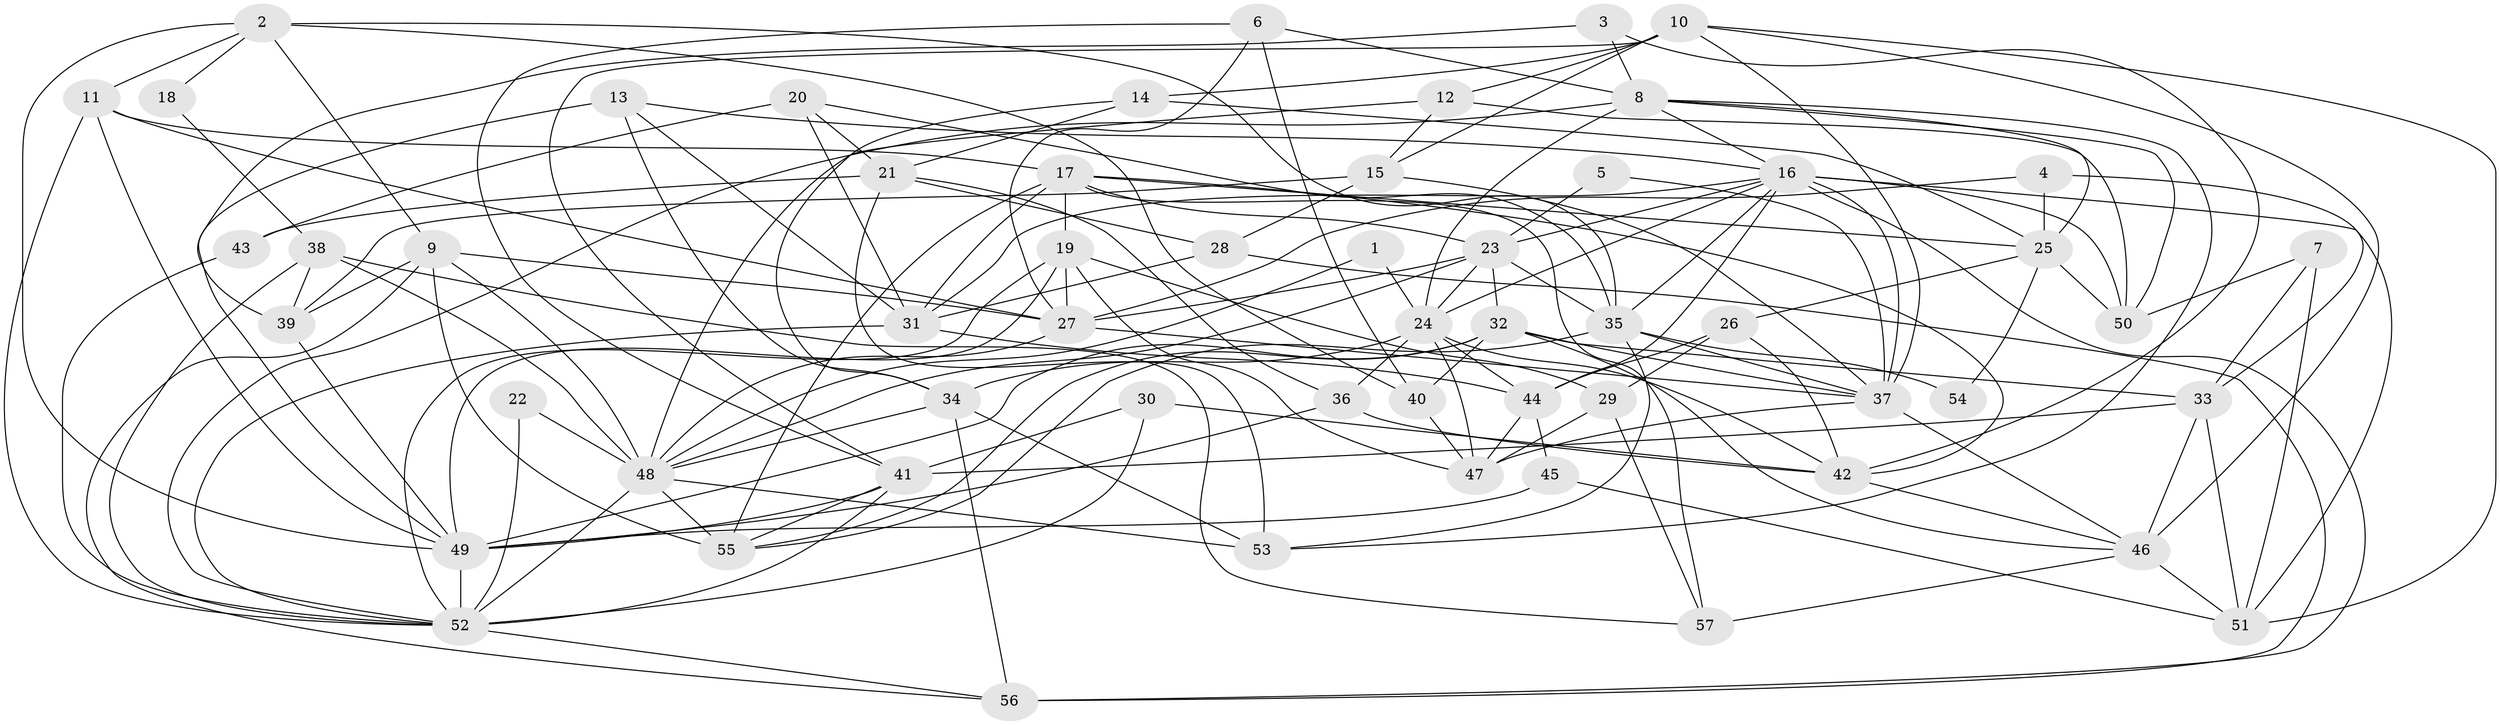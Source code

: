 // original degree distribution, {3: 0.22413793103448276, 2: 0.16379310344827586, 6: 0.13793103448275862, 5: 0.1724137931034483, 4: 0.27586206896551724, 10: 0.008620689655172414, 7: 0.017241379310344827}
// Generated by graph-tools (version 1.1) at 2025/50/03/09/25 03:50:09]
// undirected, 57 vertices, 159 edges
graph export_dot {
graph [start="1"]
  node [color=gray90,style=filled];
  1;
  2;
  3;
  4;
  5;
  6;
  7;
  8;
  9;
  10;
  11;
  12;
  13;
  14;
  15;
  16;
  17;
  18;
  19;
  20;
  21;
  22;
  23;
  24;
  25;
  26;
  27;
  28;
  29;
  30;
  31;
  32;
  33;
  34;
  35;
  36;
  37;
  38;
  39;
  40;
  41;
  42;
  43;
  44;
  45;
  46;
  47;
  48;
  49;
  50;
  51;
  52;
  53;
  54;
  55;
  56;
  57;
  1 -- 24 [weight=1.0];
  1 -- 48 [weight=1.0];
  2 -- 9 [weight=1.0];
  2 -- 11 [weight=1.0];
  2 -- 18 [weight=1.0];
  2 -- 35 [weight=1.0];
  2 -- 40 [weight=1.0];
  2 -- 49 [weight=1.0];
  3 -- 8 [weight=1.0];
  3 -- 39 [weight=1.0];
  3 -- 42 [weight=1.0];
  4 -- 25 [weight=1.0];
  4 -- 27 [weight=1.0];
  4 -- 33 [weight=1.0];
  5 -- 23 [weight=1.0];
  5 -- 37 [weight=1.0];
  6 -- 8 [weight=1.0];
  6 -- 27 [weight=1.0];
  6 -- 40 [weight=1.0];
  6 -- 41 [weight=1.0];
  7 -- 33 [weight=1.0];
  7 -- 50 [weight=1.0];
  7 -- 51 [weight=1.0];
  8 -- 16 [weight=1.0];
  8 -- 24 [weight=1.0];
  8 -- 25 [weight=1.0];
  8 -- 50 [weight=1.0];
  8 -- 52 [weight=1.0];
  8 -- 53 [weight=1.0];
  9 -- 27 [weight=1.0];
  9 -- 39 [weight=1.0];
  9 -- 48 [weight=1.0];
  9 -- 55 [weight=1.0];
  9 -- 56 [weight=1.0];
  10 -- 12 [weight=1.0];
  10 -- 14 [weight=1.0];
  10 -- 15 [weight=1.0];
  10 -- 37 [weight=1.0];
  10 -- 41 [weight=1.0];
  10 -- 46 [weight=1.0];
  10 -- 51 [weight=1.0];
  11 -- 17 [weight=1.0];
  11 -- 27 [weight=1.0];
  11 -- 49 [weight=1.0];
  11 -- 52 [weight=1.0];
  12 -- 15 [weight=1.0];
  12 -- 48 [weight=1.0];
  12 -- 50 [weight=1.0];
  13 -- 16 [weight=1.0];
  13 -- 31 [weight=1.0];
  13 -- 34 [weight=1.0];
  13 -- 49 [weight=1.0];
  14 -- 21 [weight=1.0];
  14 -- 25 [weight=1.0];
  14 -- 34 [weight=1.0];
  15 -- 28 [weight=1.0];
  15 -- 37 [weight=1.0];
  15 -- 39 [weight=1.0];
  16 -- 23 [weight=1.0];
  16 -- 24 [weight=1.0];
  16 -- 31 [weight=1.0];
  16 -- 35 [weight=1.0];
  16 -- 37 [weight=2.0];
  16 -- 44 [weight=2.0];
  16 -- 50 [weight=1.0];
  16 -- 51 [weight=1.0];
  16 -- 56 [weight=1.0];
  17 -- 19 [weight=1.0];
  17 -- 23 [weight=1.0];
  17 -- 25 [weight=1.0];
  17 -- 31 [weight=1.0];
  17 -- 42 [weight=1.0];
  17 -- 55 [weight=1.0];
  17 -- 57 [weight=1.0];
  18 -- 38 [weight=1.0];
  19 -- 27 [weight=1.0];
  19 -- 29 [weight=1.0];
  19 -- 47 [weight=1.0];
  19 -- 49 [weight=1.0];
  19 -- 52 [weight=1.0];
  20 -- 21 [weight=1.0];
  20 -- 31 [weight=1.0];
  20 -- 35 [weight=1.0];
  20 -- 43 [weight=1.0];
  21 -- 28 [weight=1.0];
  21 -- 36 [weight=1.0];
  21 -- 43 [weight=1.0];
  21 -- 53 [weight=1.0];
  22 -- 48 [weight=1.0];
  22 -- 52 [weight=2.0];
  23 -- 24 [weight=1.0];
  23 -- 27 [weight=1.0];
  23 -- 32 [weight=1.0];
  23 -- 35 [weight=1.0];
  23 -- 48 [weight=1.0];
  24 -- 34 [weight=1.0];
  24 -- 36 [weight=1.0];
  24 -- 42 [weight=1.0];
  24 -- 44 [weight=1.0];
  24 -- 47 [weight=1.0];
  25 -- 26 [weight=1.0];
  25 -- 50 [weight=1.0];
  25 -- 54 [weight=1.0];
  26 -- 29 [weight=1.0];
  26 -- 42 [weight=1.0];
  26 -- 44 [weight=1.0];
  27 -- 37 [weight=1.0];
  27 -- 48 [weight=1.0];
  28 -- 31 [weight=2.0];
  28 -- 56 [weight=1.0];
  29 -- 47 [weight=1.0];
  29 -- 57 [weight=1.0];
  30 -- 41 [weight=1.0];
  30 -- 42 [weight=1.0];
  30 -- 52 [weight=1.0];
  31 -- 44 [weight=1.0];
  31 -- 52 [weight=1.0];
  32 -- 33 [weight=1.0];
  32 -- 37 [weight=1.0];
  32 -- 40 [weight=1.0];
  32 -- 46 [weight=1.0];
  32 -- 49 [weight=1.0];
  32 -- 55 [weight=1.0];
  33 -- 41 [weight=1.0];
  33 -- 46 [weight=1.0];
  33 -- 51 [weight=1.0];
  34 -- 48 [weight=1.0];
  34 -- 53 [weight=1.0];
  34 -- 56 [weight=1.0];
  35 -- 37 [weight=1.0];
  35 -- 53 [weight=1.0];
  35 -- 54 [weight=1.0];
  35 -- 55 [weight=1.0];
  36 -- 42 [weight=1.0];
  36 -- 49 [weight=1.0];
  37 -- 46 [weight=1.0];
  37 -- 47 [weight=1.0];
  38 -- 39 [weight=1.0];
  38 -- 48 [weight=1.0];
  38 -- 52 [weight=1.0];
  38 -- 57 [weight=1.0];
  39 -- 49 [weight=1.0];
  40 -- 47 [weight=1.0];
  41 -- 49 [weight=1.0];
  41 -- 52 [weight=1.0];
  41 -- 55 [weight=1.0];
  42 -- 46 [weight=1.0];
  43 -- 52 [weight=1.0];
  44 -- 45 [weight=1.0];
  44 -- 47 [weight=1.0];
  45 -- 49 [weight=1.0];
  45 -- 51 [weight=1.0];
  46 -- 51 [weight=1.0];
  46 -- 57 [weight=1.0];
  48 -- 52 [weight=1.0];
  48 -- 53 [weight=1.0];
  48 -- 55 [weight=1.0];
  49 -- 52 [weight=1.0];
  52 -- 56 [weight=1.0];
}
